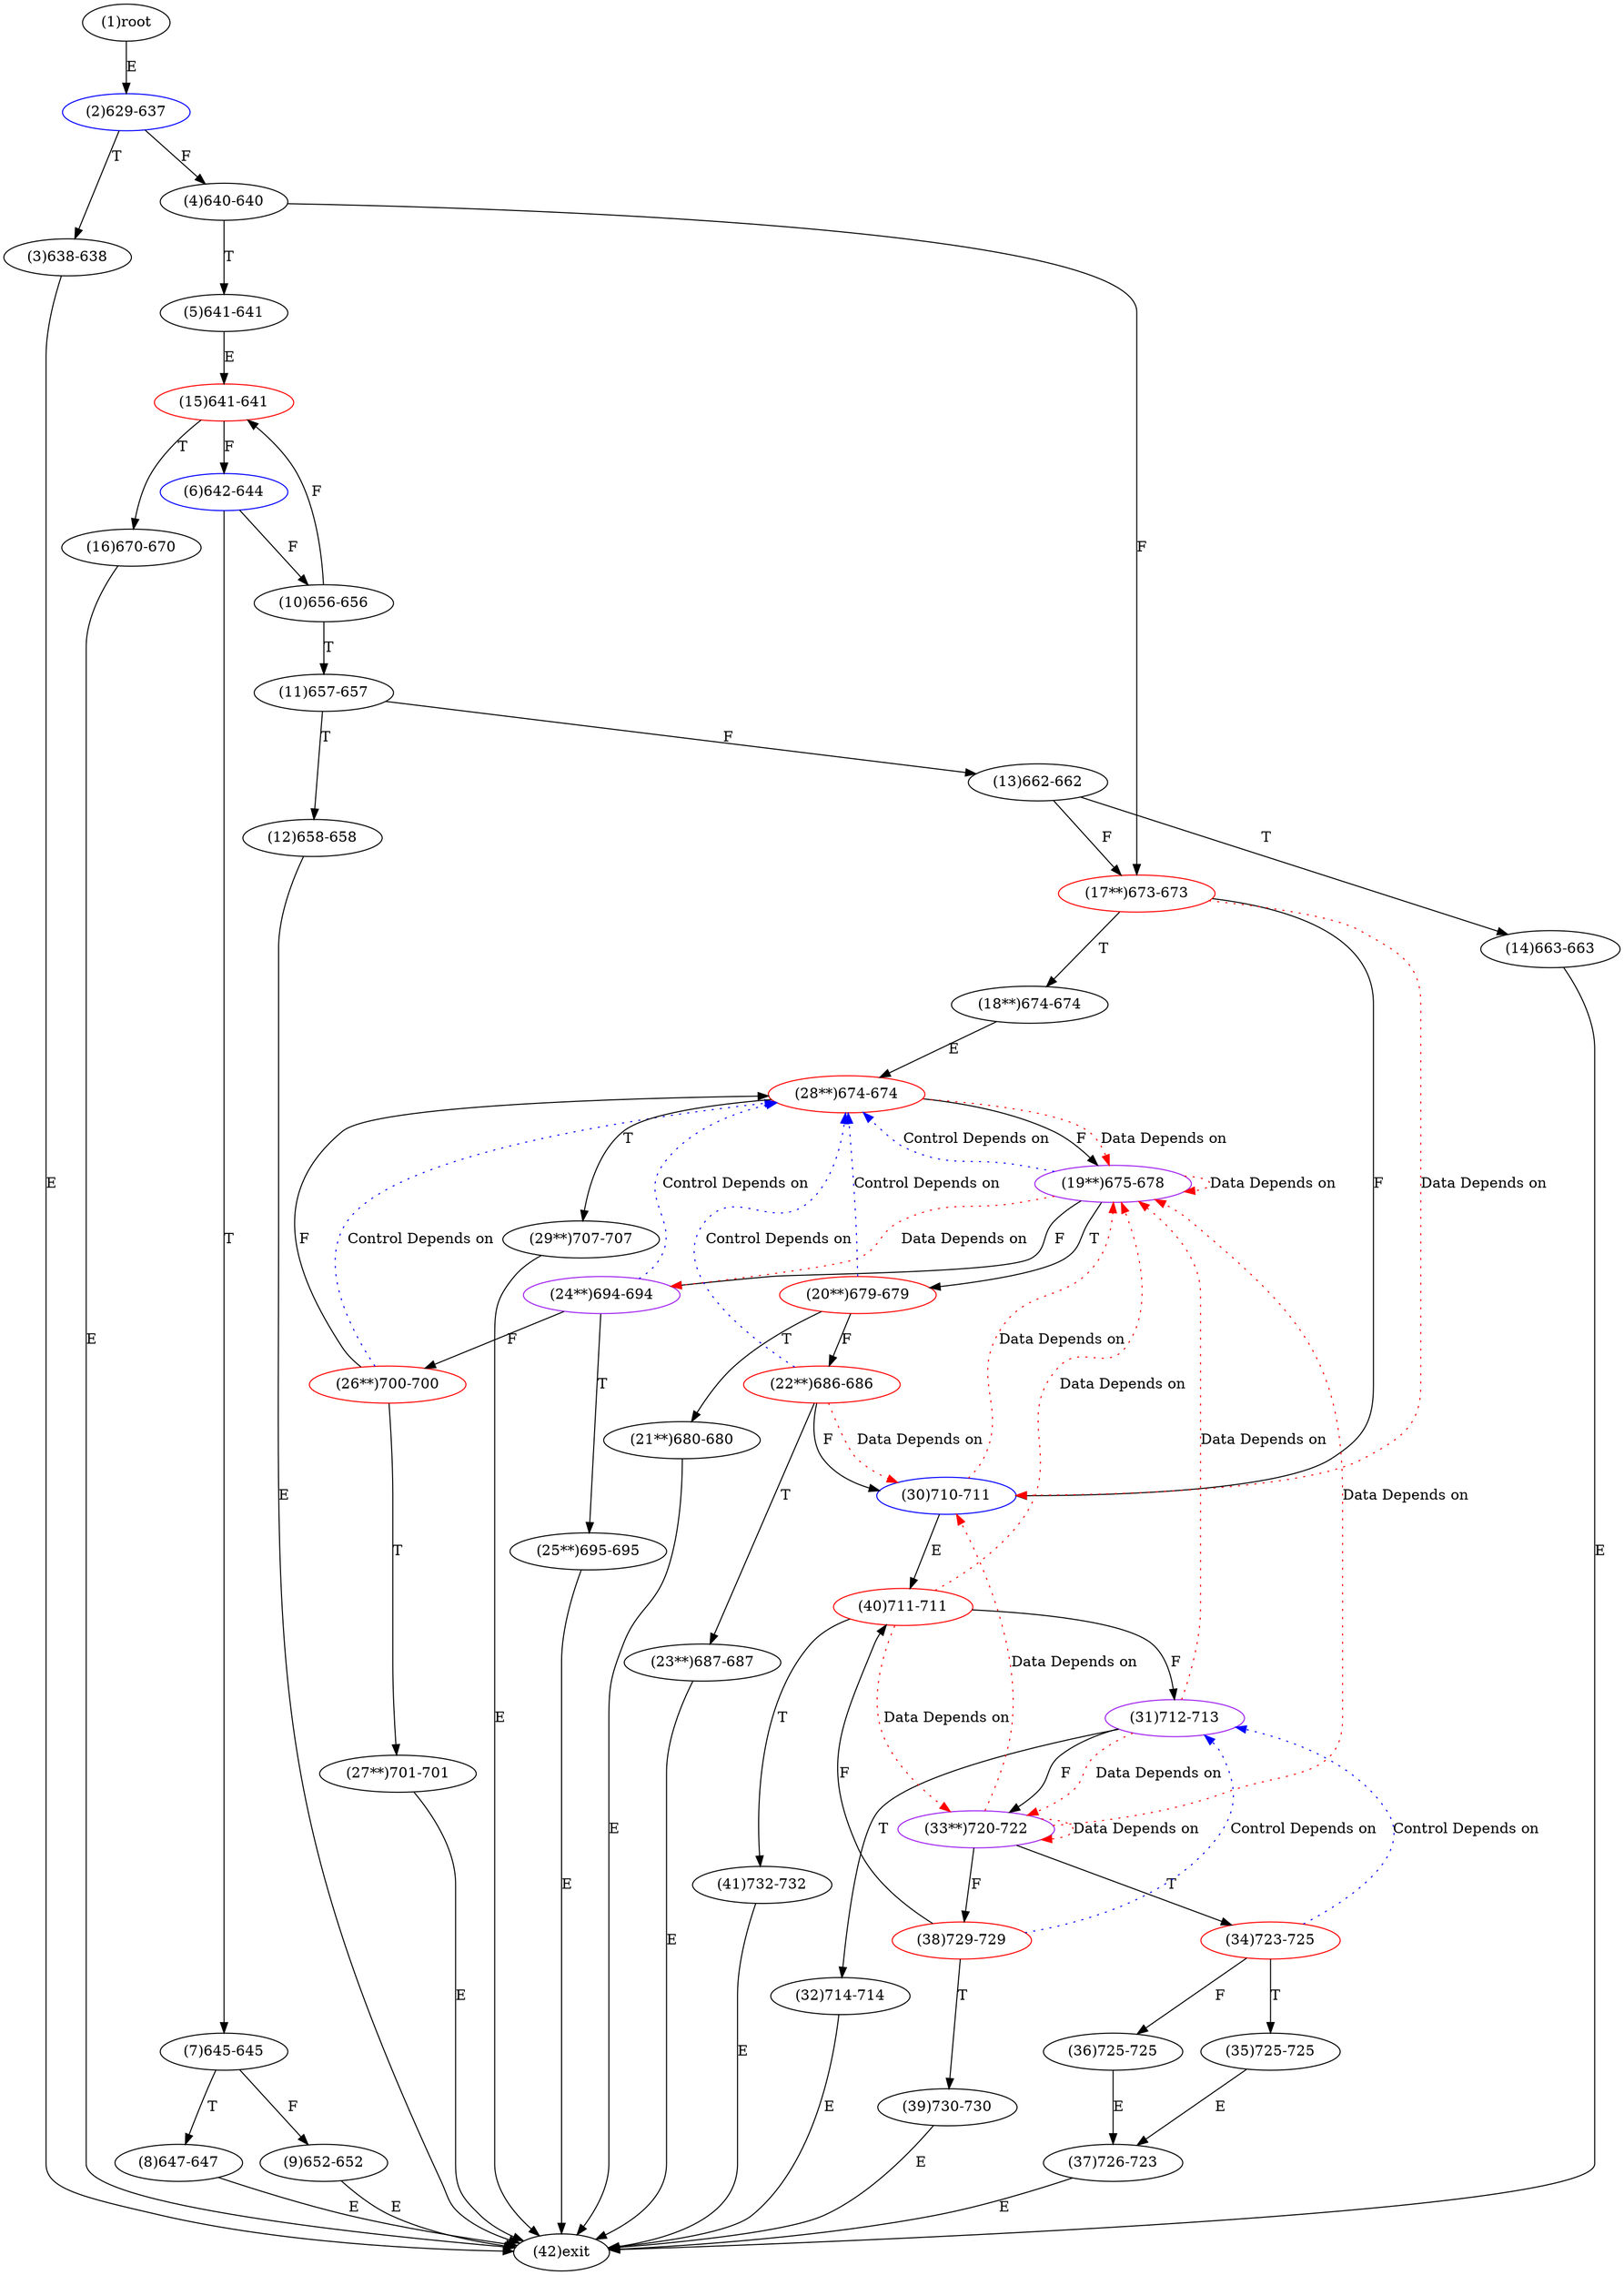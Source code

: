 digraph "" { 
1[ label="(1)root"];
2[ label="(2)629-637",color=blue];
3[ label="(3)638-638"];
4[ label="(4)640-640"];
5[ label="(5)641-641"];
6[ label="(6)642-644",color=blue];
7[ label="(7)645-645"];
8[ label="(8)647-647"];
9[ label="(9)652-652"];
10[ label="(10)656-656"];
11[ label="(11)657-657"];
12[ label="(12)658-658"];
13[ label="(13)662-662"];
14[ label="(14)663-663"];
15[ label="(15)641-641",color=red];
17[ label="(17**)673-673",color=red];
16[ label="(16)670-670"];
19[ label="(19**)675-678",color=purple];
18[ label="(18**)674-674"];
21[ label="(21**)680-680"];
20[ label="(20**)679-679",color=red];
23[ label="(23**)687-687"];
22[ label="(22**)686-686",color=red];
25[ label="(25**)695-695"];
24[ label="(24**)694-694",color=purple];
27[ label="(27**)701-701"];
26[ label="(26**)700-700",color=red];
29[ label="(29**)707-707"];
28[ label="(28**)674-674",color=red];
31[ label="(31)712-713",color=purple];
30[ label="(30)710-711",color=blue];
34[ label="(34)723-725",color=red];
35[ label="(35)725-725"];
32[ label="(32)714-714"];
33[ label="(33**)720-722",color=purple];
38[ label="(38)729-729",color=red];
39[ label="(39)730-730"];
36[ label="(36)725-725"];
37[ label="(37)726-723"];
42[ label="(42)exit"];
40[ label="(40)711-711",color=red];
41[ label="(41)732-732"];
1->2[ label="E"];
2->4[ label="F"];
2->3[ label="T"];
3->42[ label="E"];
4->17[ label="F"];
4->5[ label="T"];
5->15[ label="E"];
6->10[ label="F"];
6->7[ label="T"];
7->9[ label="F"];
7->8[ label="T"];
8->42[ label="E"];
9->42[ label="E"];
10->15[ label="F"];
10->11[ label="T"];
11->13[ label="F"];
11->12[ label="T"];
12->42[ label="E"];
13->17[ label="F"];
13->14[ label="T"];
14->42[ label="E"];
15->6[ label="F"];
15->16[ label="T"];
16->42[ label="E"];
17->30[ label="F"];
17->18[ label="T"];
18->28[ label="E"];
19->24[ label="F"];
19->20[ label="T"];
20->22[ label="F"];
20->21[ label="T"];
21->42[ label="E"];
22->30[ label="F"];
22->23[ label="T"];
23->42[ label="E"];
24->26[ label="F"];
24->25[ label="T"];
25->42[ label="E"];
26->28[ label="F"];
26->27[ label="T"];
27->42[ label="E"];
28->19[ label="F"];
28->29[ label="T"];
29->42[ label="E"];
30->40[ label="E"];
31->33[ label="F"];
31->32[ label="T"];
32->42[ label="E"];
33->38[ label="F"];
33->34[ label="T"];
34->36[ label="F"];
34->35[ label="T"];
35->37[ label="E"];
36->37[ label="E"];
37->42[ label="E"];
38->40[ label="F"];
38->39[ label="T"];
39->42[ label="E"];
40->31[ label="F"];
40->41[ label="T"];
41->42[ label="E"];
17->30[ color="red" label="Data Depends on" style = dotted ];
19->19[ color="red" label="Data Depends on" style = dotted ];
19->24[ color="red" label="Data Depends on" style = dotted ];
19->28[ color="blue" label="Control Depends on" style = dotted ];
20->28[ color="blue" label="Control Depends on" style = dotted ];
22->30[ color="red" label="Data Depends on" style = dotted ];
22->28[ color="blue" label="Control Depends on" style = dotted ];
24->28[ color="blue" label="Control Depends on" style = dotted ];
26->28[ color="blue" label="Control Depends on" style = dotted ];
28->19[ color="red" label="Data Depends on" style = dotted ];
31->19[ color="red" label="Data Depends on" style = dotted ];
31->33[ color="red" label="Data Depends on" style = dotted ];
30->19[ color="red" label="Data Depends on" style = dotted ];
34->31[ color="blue" label="Control Depends on" style = dotted ];
33->33[ color="red" label="Data Depends on" style = dotted ];
33->19[ color="red" label="Data Depends on" style = dotted ];
33->30[ color="red" label="Data Depends on" style = dotted ];
38->31[ color="blue" label="Control Depends on" style = dotted ];
40->19[ color="red" label="Data Depends on" style = dotted ];
40->33[ color="red" label="Data Depends on" style = dotted ];
}